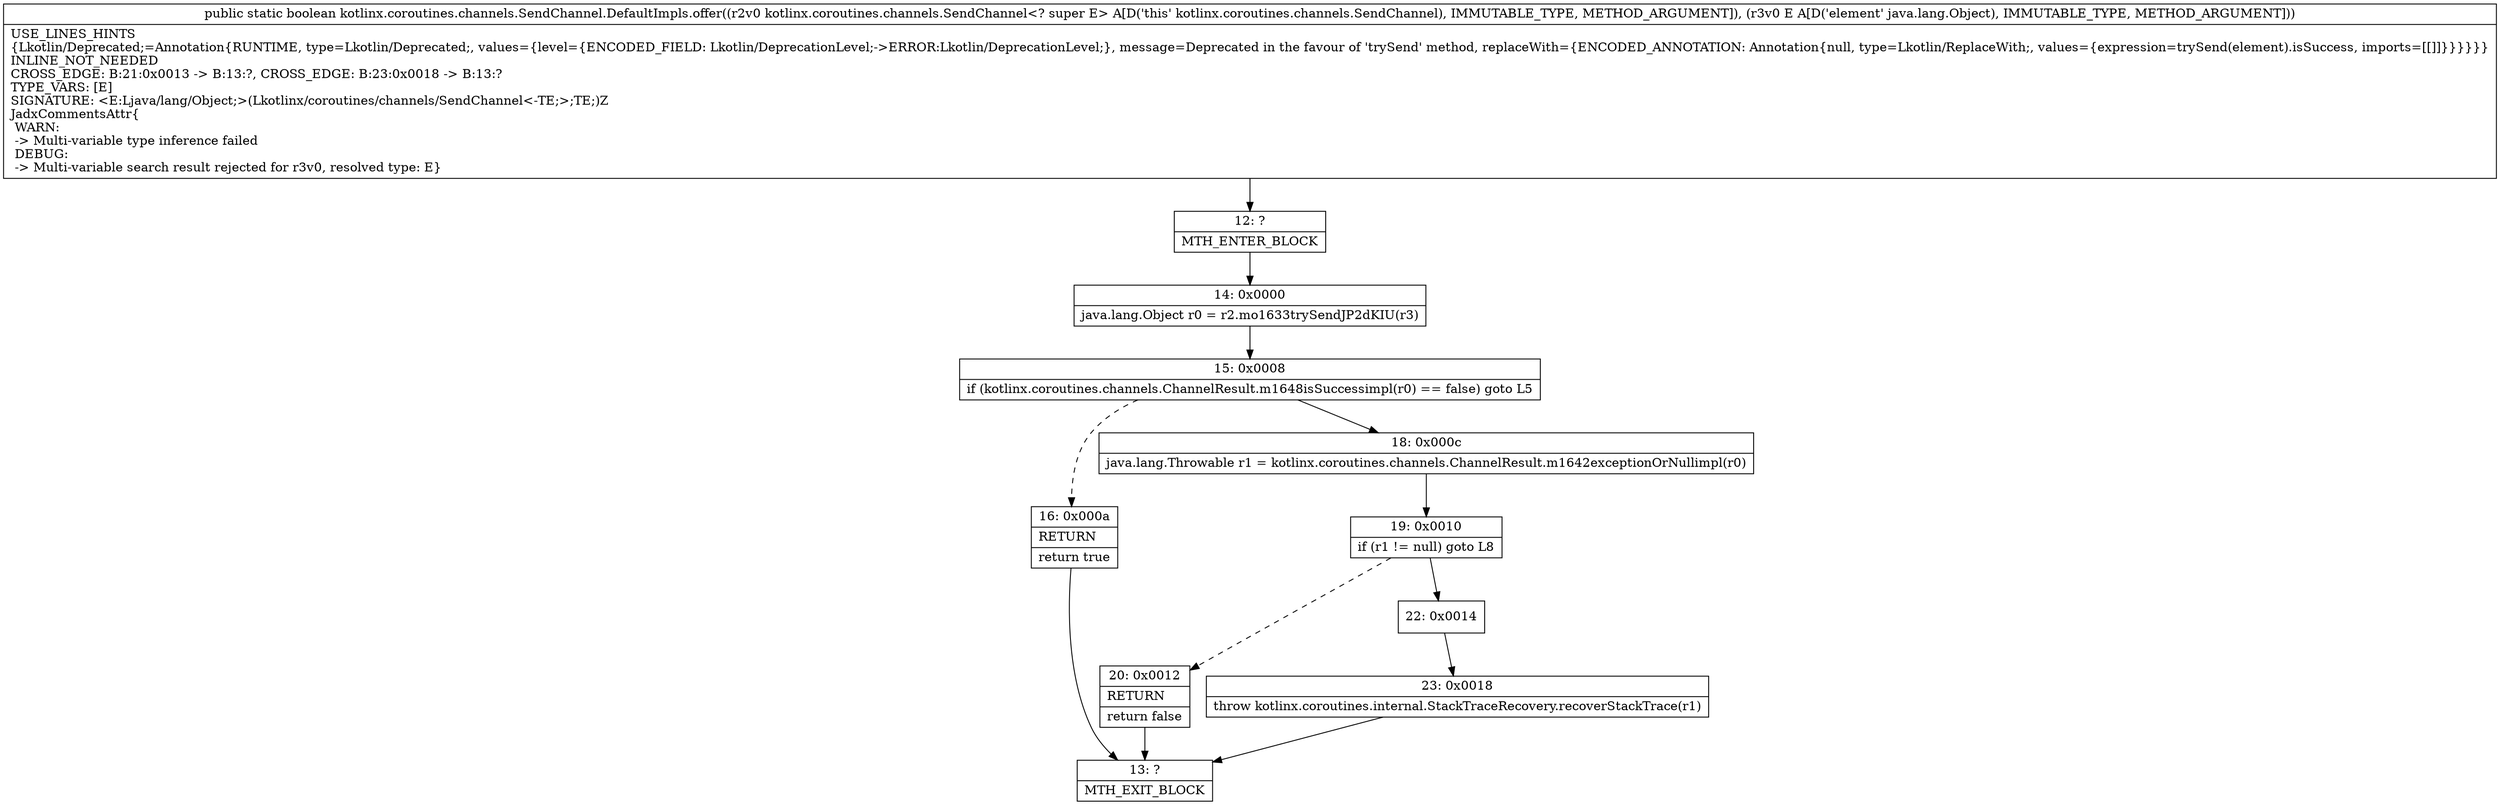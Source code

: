 digraph "CFG forkotlinx.coroutines.channels.SendChannel.DefaultImpls.offer(Lkotlinx\/coroutines\/channels\/SendChannel;Ljava\/lang\/Object;)Z" {
Node_12 [shape=record,label="{12\:\ ?|MTH_ENTER_BLOCK\l}"];
Node_14 [shape=record,label="{14\:\ 0x0000|java.lang.Object r0 = r2.mo1633trySendJP2dKIU(r3)\l}"];
Node_15 [shape=record,label="{15\:\ 0x0008|if (kotlinx.coroutines.channels.ChannelResult.m1648isSuccessimpl(r0) == false) goto L5\l}"];
Node_16 [shape=record,label="{16\:\ 0x000a|RETURN\l|return true\l}"];
Node_13 [shape=record,label="{13\:\ ?|MTH_EXIT_BLOCK\l}"];
Node_18 [shape=record,label="{18\:\ 0x000c|java.lang.Throwable r1 = kotlinx.coroutines.channels.ChannelResult.m1642exceptionOrNullimpl(r0)\l}"];
Node_19 [shape=record,label="{19\:\ 0x0010|if (r1 != null) goto L8\l}"];
Node_20 [shape=record,label="{20\:\ 0x0012|RETURN\l|return false\l}"];
Node_22 [shape=record,label="{22\:\ 0x0014}"];
Node_23 [shape=record,label="{23\:\ 0x0018|throw kotlinx.coroutines.internal.StackTraceRecovery.recoverStackTrace(r1)\l}"];
MethodNode[shape=record,label="{public static boolean kotlinx.coroutines.channels.SendChannel.DefaultImpls.offer((r2v0 kotlinx.coroutines.channels.SendChannel\<? super E\> A[D('this' kotlinx.coroutines.channels.SendChannel), IMMUTABLE_TYPE, METHOD_ARGUMENT]), (r3v0 E A[D('element' java.lang.Object), IMMUTABLE_TYPE, METHOD_ARGUMENT]))  | USE_LINES_HINTS\l\{Lkotlin\/Deprecated;=Annotation\{RUNTIME, type=Lkotlin\/Deprecated;, values=\{level=\{ENCODED_FIELD: Lkotlin\/DeprecationLevel;\-\>ERROR:Lkotlin\/DeprecationLevel;\}, message=Deprecated in the favour of 'trySend' method, replaceWith=\{ENCODED_ANNOTATION: Annotation\{null, type=Lkotlin\/ReplaceWith;, values=\{expression=trySend(element).isSuccess, imports=[[]]\}\}\}\}\}\}\lINLINE_NOT_NEEDED\lCROSS_EDGE: B:21:0x0013 \-\> B:13:?, CROSS_EDGE: B:23:0x0018 \-\> B:13:?\lTYPE_VARS: [E]\lSIGNATURE: \<E:Ljava\/lang\/Object;\>(Lkotlinx\/coroutines\/channels\/SendChannel\<\-TE;\>;TE;)Z\lJadxCommentsAttr\{\l WARN: \l \-\> Multi\-variable type inference failed\l DEBUG: \l \-\> Multi\-variable search result rejected for r3v0, resolved type: E\}\l}"];
MethodNode -> Node_12;Node_12 -> Node_14;
Node_14 -> Node_15;
Node_15 -> Node_16[style=dashed];
Node_15 -> Node_18;
Node_16 -> Node_13;
Node_18 -> Node_19;
Node_19 -> Node_20[style=dashed];
Node_19 -> Node_22;
Node_20 -> Node_13;
Node_22 -> Node_23;
Node_23 -> Node_13;
}

